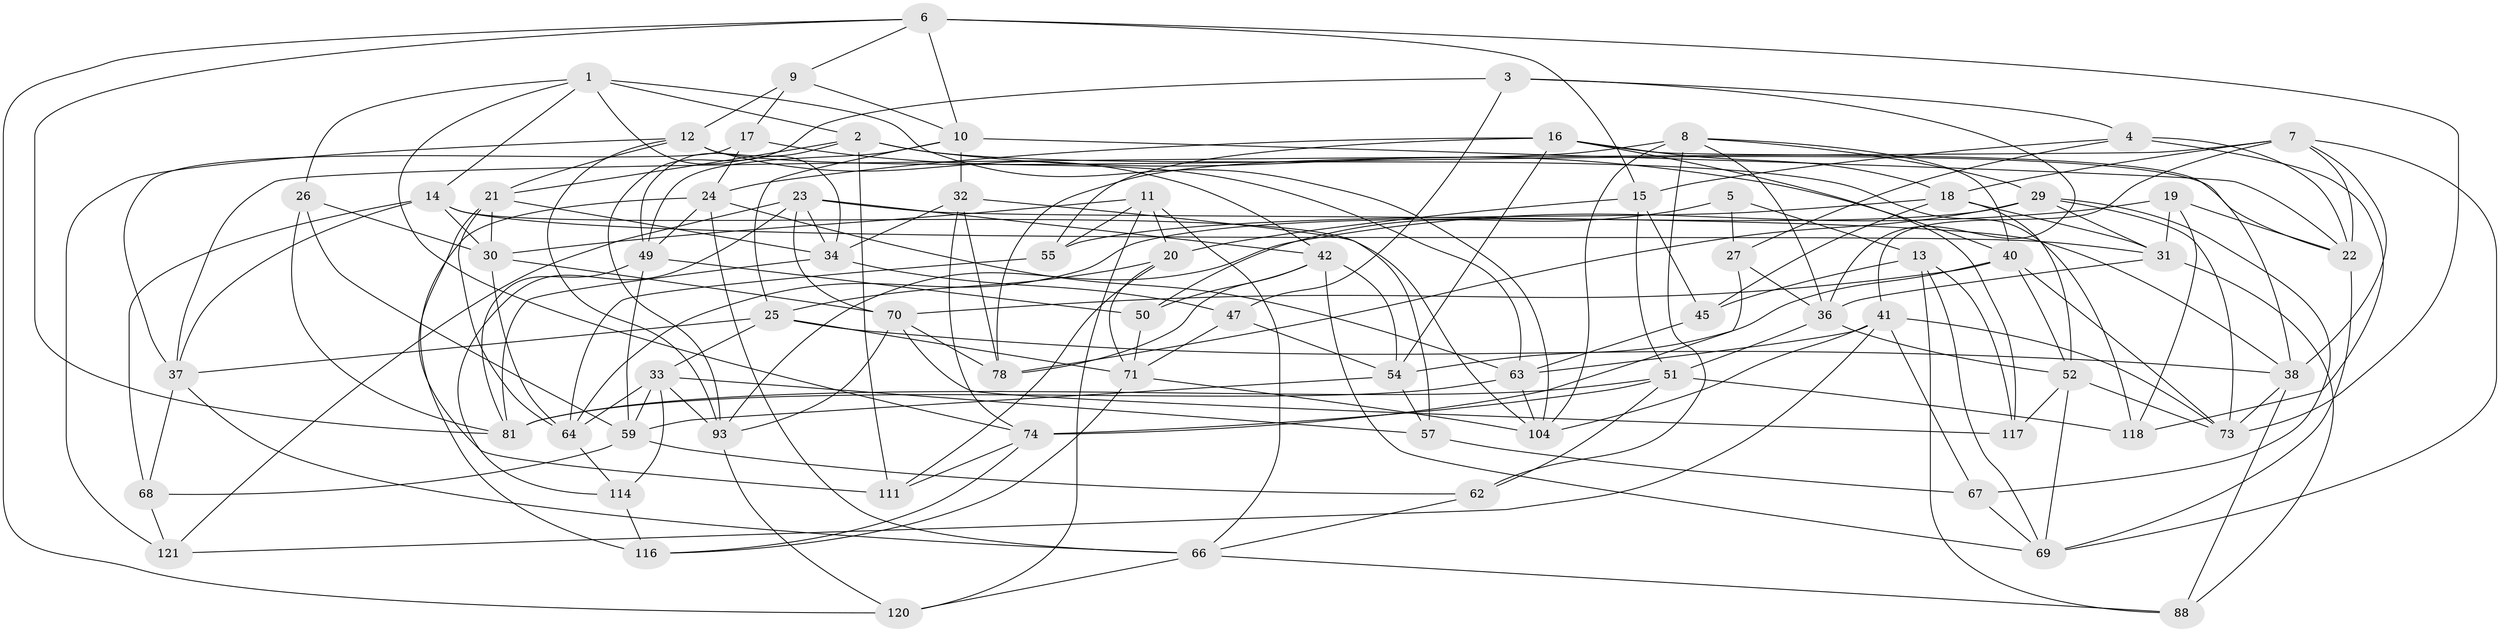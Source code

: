 // original degree distribution, {4: 1.0}
// Generated by graph-tools (version 1.1) at 2025/42/03/06/25 10:42:22]
// undirected, 72 vertices, 189 edges
graph export_dot {
graph [start="1"]
  node [color=gray90,style=filled];
  1 [super="+109"];
  2 [super="+43"];
  3;
  4 [super="+53"];
  5;
  6 [super="+97"];
  7 [super="+108"];
  8 [super="+60"];
  9;
  10 [super="+35"];
  11 [super="+46"];
  12 [super="+96"];
  13 [super="+28"];
  14 [super="+79"];
  15 [super="+44"];
  16 [super="+48"];
  17;
  18 [super="+101"];
  19;
  20 [super="+115"];
  21 [super="+39"];
  22 [super="+107"];
  23 [super="+119"];
  24 [super="+110"];
  25 [super="+72"];
  26;
  27;
  29 [super="+86"];
  30 [super="+65"];
  31 [super="+87"];
  32 [super="+98"];
  33 [super="+76"];
  34 [super="+106"];
  36 [super="+94"];
  37 [super="+82"];
  38 [super="+85"];
  40 [super="+113"];
  41 [super="+99"];
  42 [super="+56"];
  45;
  47;
  49 [super="+58"];
  50;
  51 [super="+75"];
  52 [super="+105"];
  54 [super="+61"];
  55;
  57;
  59 [super="+100"];
  62;
  63 [super="+77"];
  64 [super="+91"];
  66 [super="+102"];
  67;
  68;
  69 [super="+80"];
  70 [super="+84"];
  71 [super="+92"];
  73 [super="+89"];
  74 [super="+90"];
  78 [super="+103"];
  81 [super="+83"];
  88;
  93 [super="+95"];
  104 [super="+112"];
  111;
  114;
  116;
  117;
  118;
  120;
  121;
  1 -- 74;
  1 -- 14;
  1 -- 2;
  1 -- 26;
  1 -- 34;
  1 -- 104;
  2 -- 49;
  2 -- 111;
  2 -- 40;
  2 -- 21;
  2 -- 118;
  3 -- 93;
  3 -- 4;
  3 -- 47;
  3 -- 36;
  4 -- 15 [weight=2];
  4 -- 118;
  4 -- 27;
  4 -- 22;
  5 -- 50;
  5 -- 27;
  5 -- 13 [weight=2];
  6 -- 9;
  6 -- 15;
  6 -- 10;
  6 -- 73;
  6 -- 81;
  6 -- 120;
  7 -- 22;
  7 -- 41;
  7 -- 18;
  7 -- 37;
  7 -- 38;
  7 -- 69;
  8 -- 62;
  8 -- 36;
  8 -- 40;
  8 -- 78;
  8 -- 104;
  8 -- 29;
  9 -- 17;
  9 -- 12;
  9 -- 10;
  10 -- 25;
  10 -- 32;
  10 -- 22;
  10 -- 49;
  11 -- 120;
  11 -- 66;
  11 -- 20 [weight=2];
  11 -- 30;
  11 -- 55;
  12 -- 42;
  12 -- 93;
  12 -- 121;
  12 -- 21;
  12 -- 22;
  13 -- 45;
  13 -- 88;
  13 -- 117;
  13 -- 69;
  14 -- 68;
  14 -- 37;
  14 -- 104;
  14 -- 30;
  14 -- 31;
  15 -- 51;
  15 -- 45;
  15 -- 20;
  16 -- 117;
  16 -- 38;
  16 -- 55;
  16 -- 24;
  16 -- 18;
  16 -- 54;
  17 -- 37;
  17 -- 63;
  17 -- 24;
  18 -- 45;
  18 -- 31;
  18 -- 52;
  18 -- 55;
  19 -- 118;
  19 -- 22;
  19 -- 93;
  19 -- 31;
  20 -- 111;
  20 -- 71;
  20 -- 25;
  21 -- 111;
  21 -- 34;
  21 -- 30;
  21 -- 64;
  22 -- 69;
  23 -- 38;
  23 -- 114;
  23 -- 121;
  23 -- 42;
  23 -- 34;
  23 -- 70;
  24 -- 116;
  24 -- 66;
  24 -- 49;
  24 -- 63;
  25 -- 71;
  25 -- 33;
  25 -- 37;
  25 -- 38;
  26 -- 81;
  26 -- 59;
  26 -- 30;
  27 -- 74;
  27 -- 36;
  29 -- 31;
  29 -- 64;
  29 -- 73;
  29 -- 67;
  29 -- 78;
  30 -- 64;
  30 -- 70;
  31 -- 88;
  31 -- 36;
  32 -- 57;
  32 -- 34;
  32 -- 78 [weight=2];
  32 -- 74;
  33 -- 93;
  33 -- 64;
  33 -- 114;
  33 -- 57;
  33 -- 59;
  34 -- 81;
  34 -- 47;
  36 -- 52;
  36 -- 51;
  37 -- 66;
  37 -- 68;
  38 -- 73;
  38 -- 88;
  40 -- 52;
  40 -- 70;
  40 -- 54;
  40 -- 73;
  41 -- 104;
  41 -- 63;
  41 -- 73;
  41 -- 67;
  41 -- 121;
  42 -- 69;
  42 -- 50;
  42 -- 78;
  42 -- 54;
  45 -- 63;
  47 -- 71;
  47 -- 54;
  49 -- 50;
  49 -- 59;
  49 -- 81;
  50 -- 71;
  51 -- 118;
  51 -- 62;
  51 -- 81;
  51 -- 74;
  52 -- 117;
  52 -- 73;
  52 -- 69;
  54 -- 57;
  54 -- 59;
  55 -- 64;
  57 -- 67;
  59 -- 68;
  59 -- 62;
  62 -- 66;
  63 -- 81;
  63 -- 104;
  64 -- 114;
  66 -- 88;
  66 -- 120;
  67 -- 69;
  68 -- 121;
  70 -- 117;
  70 -- 93;
  70 -- 78;
  71 -- 116;
  71 -- 104;
  74 -- 111;
  74 -- 116;
  93 -- 120;
  114 -- 116;
}
